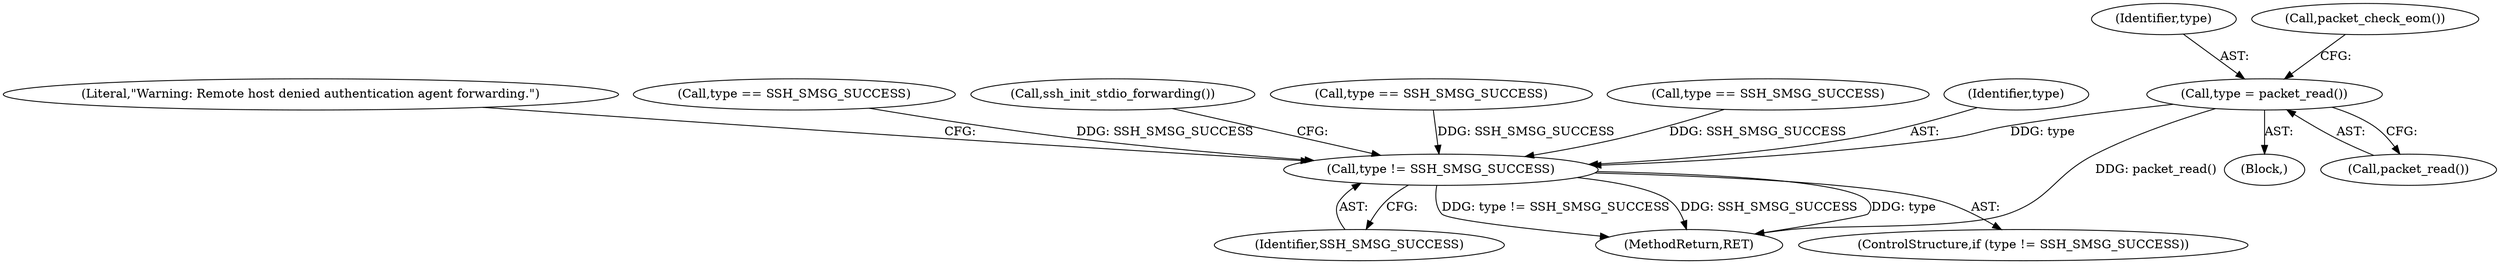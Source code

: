 digraph "0_mindrot_ed4ce82dbfa8a3a3c8ea6fa0db113c71e234416c_1@API" {
"1000367" [label="(Call,type = packet_read())"];
"1000372" [label="(Call,type != SSH_SMSG_SUCCESS)"];
"1000374" [label="(Identifier,SSH_SMSG_SUCCESS)"];
"1000368" [label="(Identifier,type)"];
"1000376" [label="(Literal,\"Warning: Remote host denied authentication agent forwarding.\")"];
"1000370" [label="(Call,packet_check_eom())"];
"1000468" [label="(MethodReturn,RET)"];
"1000372" [label="(Call,type != SSH_SMSG_SUCCESS)"];
"1000363" [label="(Block,)"];
"1000371" [label="(ControlStructure,if (type != SSH_SMSG_SUCCESS))"];
"1000369" [label="(Call,packet_read())"];
"1000331" [label="(Call,type == SSH_SMSG_SUCCESS)"];
"1000377" [label="(Call,ssh_init_stdio_forwarding())"];
"1000253" [label="(Call,type == SSH_SMSG_SUCCESS)"];
"1000168" [label="(Call,type == SSH_SMSG_SUCCESS)"];
"1000367" [label="(Call,type = packet_read())"];
"1000373" [label="(Identifier,type)"];
"1000367" -> "1000363"  [label="AST: "];
"1000367" -> "1000369"  [label="CFG: "];
"1000368" -> "1000367"  [label="AST: "];
"1000369" -> "1000367"  [label="AST: "];
"1000370" -> "1000367"  [label="CFG: "];
"1000367" -> "1000468"  [label="DDG: packet_read()"];
"1000367" -> "1000372"  [label="DDG: type"];
"1000372" -> "1000371"  [label="AST: "];
"1000372" -> "1000374"  [label="CFG: "];
"1000373" -> "1000372"  [label="AST: "];
"1000374" -> "1000372"  [label="AST: "];
"1000376" -> "1000372"  [label="CFG: "];
"1000377" -> "1000372"  [label="CFG: "];
"1000372" -> "1000468"  [label="DDG: type"];
"1000372" -> "1000468"  [label="DDG: type != SSH_SMSG_SUCCESS"];
"1000372" -> "1000468"  [label="DDG: SSH_SMSG_SUCCESS"];
"1000331" -> "1000372"  [label="DDG: SSH_SMSG_SUCCESS"];
"1000253" -> "1000372"  [label="DDG: SSH_SMSG_SUCCESS"];
"1000168" -> "1000372"  [label="DDG: SSH_SMSG_SUCCESS"];
}
